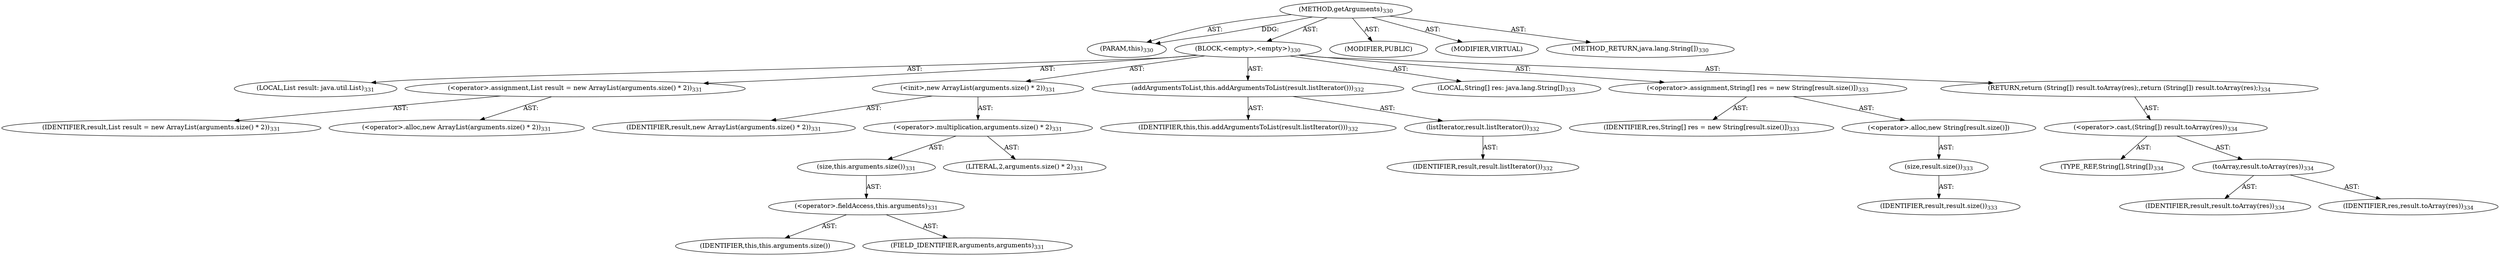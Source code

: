 digraph "getArguments" {  
"111669149714" [label = <(METHOD,getArguments)<SUB>330</SUB>> ]
"115964117000" [label = <(PARAM,this)<SUB>330</SUB>> ]
"25769803804" [label = <(BLOCK,&lt;empty&gt;,&lt;empty&gt;)<SUB>330</SUB>> ]
"94489280522" [label = <(LOCAL,List result: java.util.List)<SUB>331</SUB>> ]
"30064771200" [label = <(&lt;operator&gt;.assignment,List result = new ArrayList(arguments.size() * 2))<SUB>331</SUB>> ]
"68719476835" [label = <(IDENTIFIER,result,List result = new ArrayList(arguments.size() * 2))<SUB>331</SUB>> ]
"30064771201" [label = <(&lt;operator&gt;.alloc,new ArrayList(arguments.size() * 2))<SUB>331</SUB>> ]
"30064771202" [label = <(&lt;init&gt;,new ArrayList(arguments.size() * 2))<SUB>331</SUB>> ]
"68719476836" [label = <(IDENTIFIER,result,new ArrayList(arguments.size() * 2))<SUB>331</SUB>> ]
"30064771203" [label = <(&lt;operator&gt;.multiplication,arguments.size() * 2)<SUB>331</SUB>> ]
"30064771204" [label = <(size,this.arguments.size())<SUB>331</SUB>> ]
"30064771205" [label = <(&lt;operator&gt;.fieldAccess,this.arguments)<SUB>331</SUB>> ]
"68719476837" [label = <(IDENTIFIER,this,this.arguments.size())> ]
"55834574884" [label = <(FIELD_IDENTIFIER,arguments,arguments)<SUB>331</SUB>> ]
"90194313237" [label = <(LITERAL,2,arguments.size() * 2)<SUB>331</SUB>> ]
"30064771206" [label = <(addArgumentsToList,this.addArgumentsToList(result.listIterator()))<SUB>332</SUB>> ]
"68719476745" [label = <(IDENTIFIER,this,this.addArgumentsToList(result.listIterator()))<SUB>332</SUB>> ]
"30064771207" [label = <(listIterator,result.listIterator())<SUB>332</SUB>> ]
"68719476838" [label = <(IDENTIFIER,result,result.listIterator())<SUB>332</SUB>> ]
"94489280523" [label = <(LOCAL,String[] res: java.lang.String[])<SUB>333</SUB>> ]
"30064771208" [label = <(&lt;operator&gt;.assignment,String[] res = new String[result.size()])<SUB>333</SUB>> ]
"68719476839" [label = <(IDENTIFIER,res,String[] res = new String[result.size()])<SUB>333</SUB>> ]
"30064771209" [label = <(&lt;operator&gt;.alloc,new String[result.size()])> ]
"30064771210" [label = <(size,result.size())<SUB>333</SUB>> ]
"68719476840" [label = <(IDENTIFIER,result,result.size())<SUB>333</SUB>> ]
"146028888072" [label = <(RETURN,return (String[]) result.toArray(res);,return (String[]) result.toArray(res);)<SUB>334</SUB>> ]
"30064771211" [label = <(&lt;operator&gt;.cast,(String[]) result.toArray(res))<SUB>334</SUB>> ]
"180388626434" [label = <(TYPE_REF,String[],String[])<SUB>334</SUB>> ]
"30064771212" [label = <(toArray,result.toArray(res))<SUB>334</SUB>> ]
"68719476841" [label = <(IDENTIFIER,result,result.toArray(res))<SUB>334</SUB>> ]
"68719476842" [label = <(IDENTIFIER,res,result.toArray(res))<SUB>334</SUB>> ]
"133143986220" [label = <(MODIFIER,PUBLIC)> ]
"133143986221" [label = <(MODIFIER,VIRTUAL)> ]
"128849018898" [label = <(METHOD_RETURN,java.lang.String[])<SUB>330</SUB>> ]
  "111669149714" -> "115964117000"  [ label = "AST: "] 
  "111669149714" -> "25769803804"  [ label = "AST: "] 
  "111669149714" -> "133143986220"  [ label = "AST: "] 
  "111669149714" -> "133143986221"  [ label = "AST: "] 
  "111669149714" -> "128849018898"  [ label = "AST: "] 
  "25769803804" -> "94489280522"  [ label = "AST: "] 
  "25769803804" -> "30064771200"  [ label = "AST: "] 
  "25769803804" -> "30064771202"  [ label = "AST: "] 
  "25769803804" -> "30064771206"  [ label = "AST: "] 
  "25769803804" -> "94489280523"  [ label = "AST: "] 
  "25769803804" -> "30064771208"  [ label = "AST: "] 
  "25769803804" -> "146028888072"  [ label = "AST: "] 
  "30064771200" -> "68719476835"  [ label = "AST: "] 
  "30064771200" -> "30064771201"  [ label = "AST: "] 
  "30064771202" -> "68719476836"  [ label = "AST: "] 
  "30064771202" -> "30064771203"  [ label = "AST: "] 
  "30064771203" -> "30064771204"  [ label = "AST: "] 
  "30064771203" -> "90194313237"  [ label = "AST: "] 
  "30064771204" -> "30064771205"  [ label = "AST: "] 
  "30064771205" -> "68719476837"  [ label = "AST: "] 
  "30064771205" -> "55834574884"  [ label = "AST: "] 
  "30064771206" -> "68719476745"  [ label = "AST: "] 
  "30064771206" -> "30064771207"  [ label = "AST: "] 
  "30064771207" -> "68719476838"  [ label = "AST: "] 
  "30064771208" -> "68719476839"  [ label = "AST: "] 
  "30064771208" -> "30064771209"  [ label = "AST: "] 
  "30064771209" -> "30064771210"  [ label = "AST: "] 
  "30064771210" -> "68719476840"  [ label = "AST: "] 
  "146028888072" -> "30064771211"  [ label = "AST: "] 
  "30064771211" -> "180388626434"  [ label = "AST: "] 
  "30064771211" -> "30064771212"  [ label = "AST: "] 
  "30064771212" -> "68719476841"  [ label = "AST: "] 
  "30064771212" -> "68719476842"  [ label = "AST: "] 
  "111669149714" -> "115964117000"  [ label = "DDG: "] 
}
